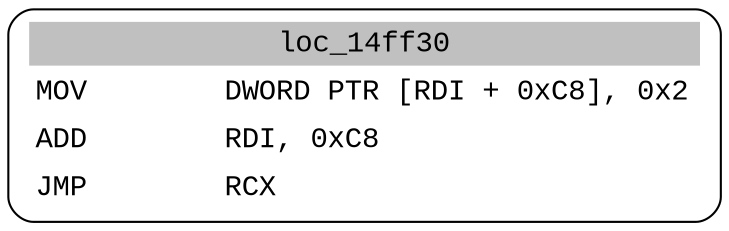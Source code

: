 digraph asm_graph {
1941 [
shape="Mrecord" fontname="Courier New"label =<<table border="0" cellborder="0" cellpadding="3"><tr><td align="center" colspan="2" bgcolor="grey">loc_14ff30</td></tr><tr><td align="left">MOV        DWORD PTR [RDI + 0xC8], 0x2</td></tr><tr><td align="left">ADD        RDI, 0xC8</td></tr><tr><td align="left">JMP        RCX</td></tr></table>> ];
}